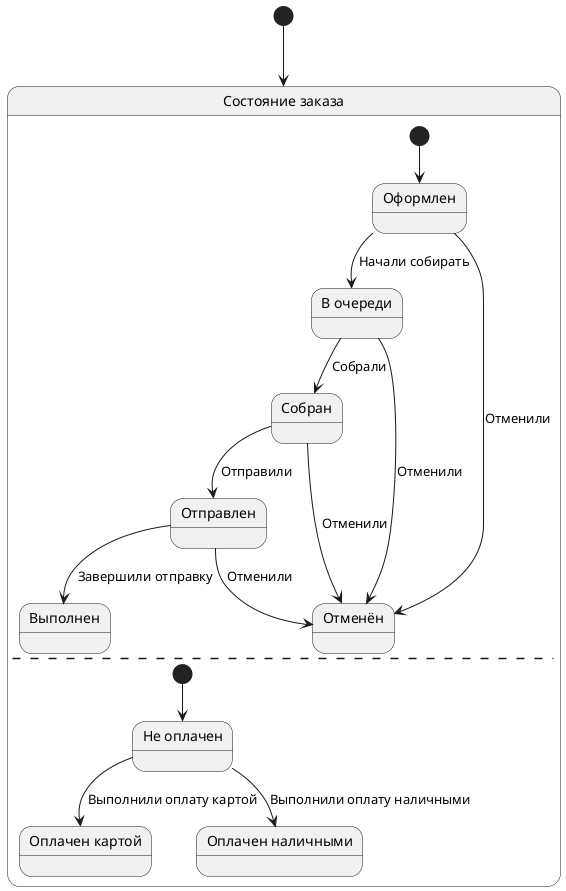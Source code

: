 @startuml


state "Состояние заказа" as OrderState {
    state "Оформлен" as Created
    state "В очереди" as Ordered
    state "Собран" as Built
    state "Отправлен" as Sent
    state "Выполнен" as Done
    state "Отменён" as Canceled
 
    
    [*] --> Created
    Created --> Ordered: Начали собирать
    Ordered --> Built: Собрали
    Built --> Sent: Отправили
    Sent --> Done: Завершили отправку

    Created --> Canceled: Отменили
    Ordered --> Canceled: Отменили
    Built --> Canceled: Отменили
    Sent --> Canceled: Отменили

    ---

    state "Не оплачен" as NotPayed
    state "Оплачен картой" as CardPayed
    state "Оплачен наличными" as CashPayed

    [*] --> NotPayed
    NotPayed --> CardPayed: Выполнили оплату картой 
    NotPayed --> CashPayed: Выполнили оплату наличными
}

[*] --> OrderState

@enduml